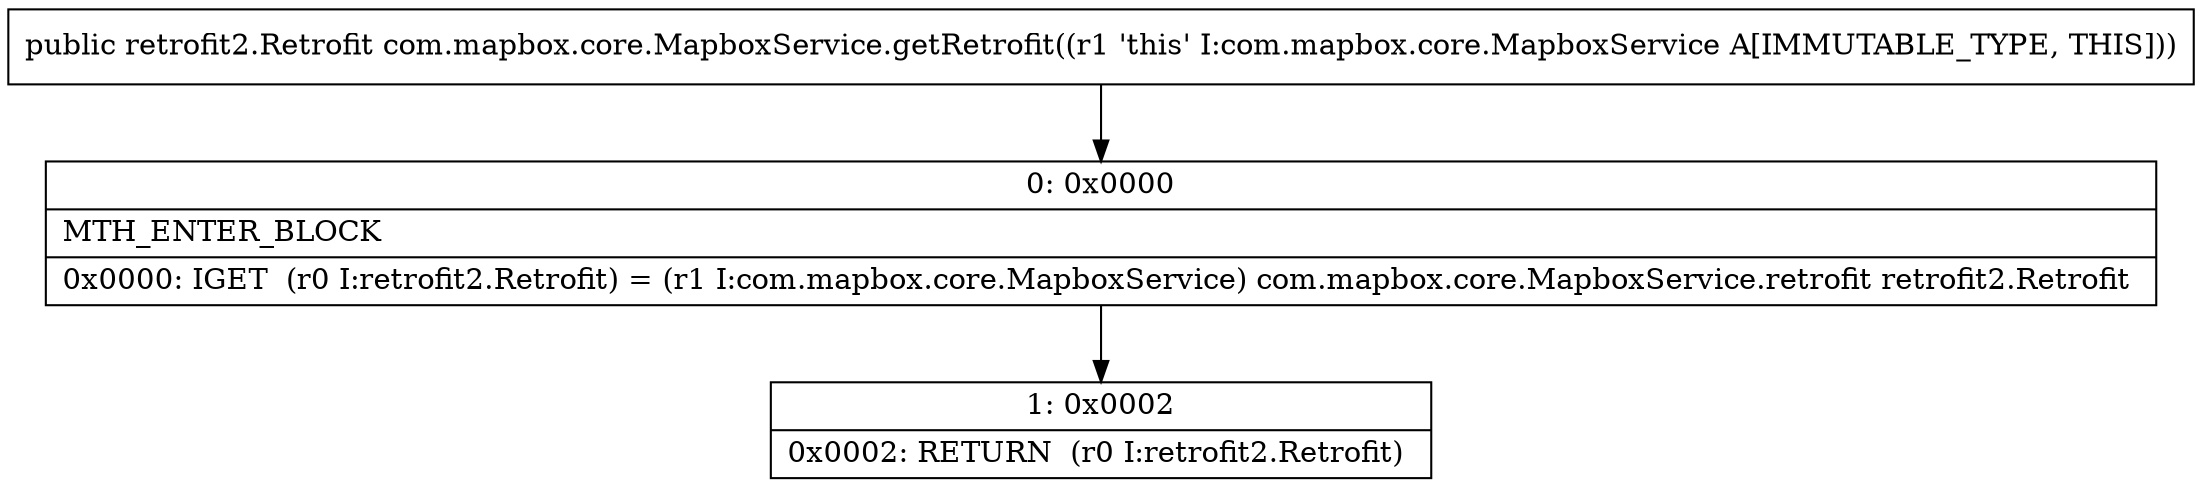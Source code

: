 digraph "CFG forcom.mapbox.core.MapboxService.getRetrofit()Lretrofit2\/Retrofit;" {
Node_0 [shape=record,label="{0\:\ 0x0000|MTH_ENTER_BLOCK\l|0x0000: IGET  (r0 I:retrofit2.Retrofit) = (r1 I:com.mapbox.core.MapboxService) com.mapbox.core.MapboxService.retrofit retrofit2.Retrofit \l}"];
Node_1 [shape=record,label="{1\:\ 0x0002|0x0002: RETURN  (r0 I:retrofit2.Retrofit) \l}"];
MethodNode[shape=record,label="{public retrofit2.Retrofit com.mapbox.core.MapboxService.getRetrofit((r1 'this' I:com.mapbox.core.MapboxService A[IMMUTABLE_TYPE, THIS])) }"];
MethodNode -> Node_0;
Node_0 -> Node_1;
}

